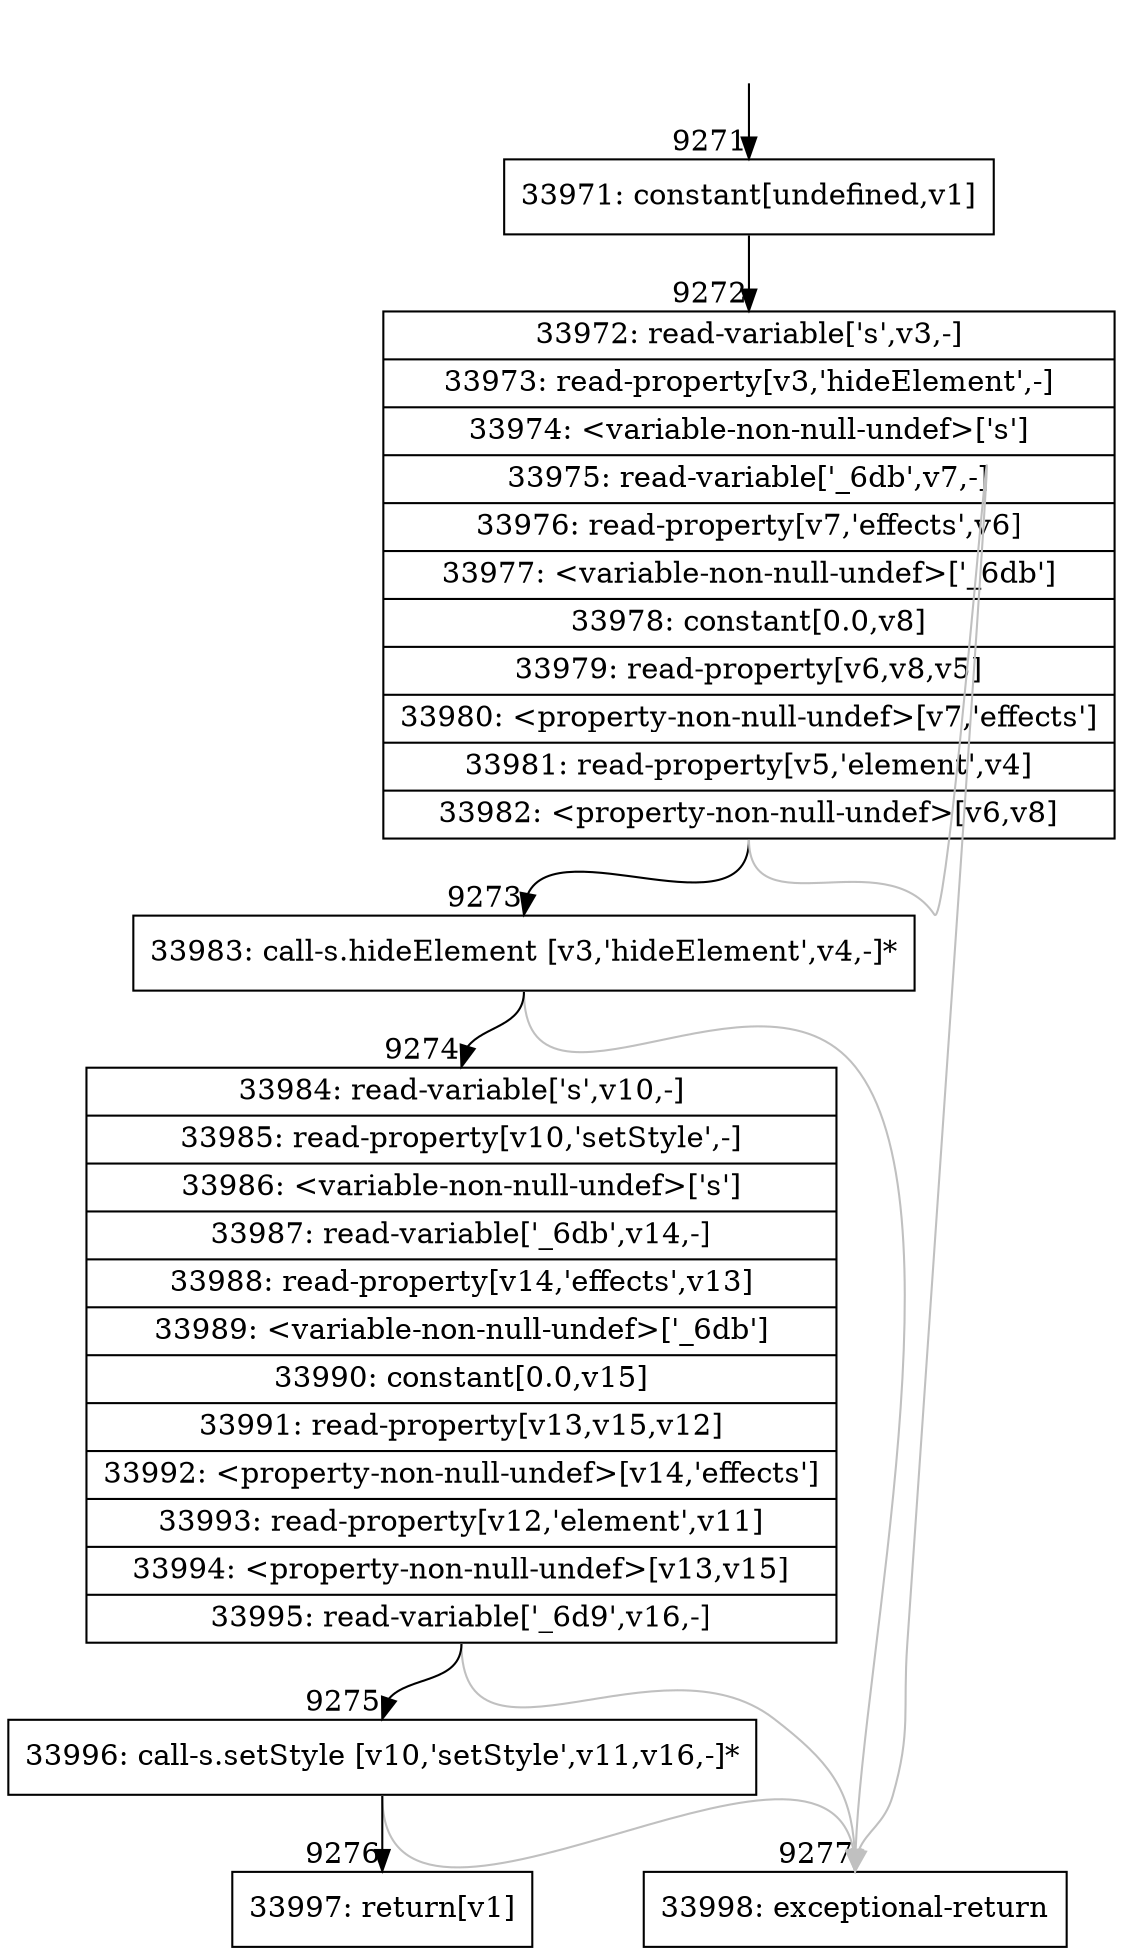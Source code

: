 digraph {
rankdir="TD"
BB_entry645[shape=none,label=""];
BB_entry645 -> BB9271 [tailport=s, headport=n, headlabel="    9271"]
BB9271 [shape=record label="{33971: constant[undefined,v1]}" ] 
BB9271 -> BB9272 [tailport=s, headport=n, headlabel="      9272"]
BB9272 [shape=record label="{33972: read-variable['s',v3,-]|33973: read-property[v3,'hideElement',-]|33974: \<variable-non-null-undef\>['s']|33975: read-variable['_6db',v7,-]|33976: read-property[v7,'effects',v6]|33977: \<variable-non-null-undef\>['_6db']|33978: constant[0.0,v8]|33979: read-property[v6,v8,v5]|33980: \<property-non-null-undef\>[v7,'effects']|33981: read-property[v5,'element',v4]|33982: \<property-non-null-undef\>[v6,v8]}" ] 
BB9272 -> BB9273 [tailport=s, headport=n, headlabel="      9273"]
BB9272 -> BB9277 [tailport=s, headport=n, color=gray, headlabel="      9277"]
BB9273 [shape=record label="{33983: call-s.hideElement [v3,'hideElement',v4,-]*}" ] 
BB9273 -> BB9274 [tailport=s, headport=n, headlabel="      9274"]
BB9273 -> BB9277 [tailport=s, headport=n, color=gray]
BB9274 [shape=record label="{33984: read-variable['s',v10,-]|33985: read-property[v10,'setStyle',-]|33986: \<variable-non-null-undef\>['s']|33987: read-variable['_6db',v14,-]|33988: read-property[v14,'effects',v13]|33989: \<variable-non-null-undef\>['_6db']|33990: constant[0.0,v15]|33991: read-property[v13,v15,v12]|33992: \<property-non-null-undef\>[v14,'effects']|33993: read-property[v12,'element',v11]|33994: \<property-non-null-undef\>[v13,v15]|33995: read-variable['_6d9',v16,-]}" ] 
BB9274 -> BB9275 [tailport=s, headport=n, headlabel="      9275"]
BB9274 -> BB9277 [tailport=s, headport=n, color=gray]
BB9275 [shape=record label="{33996: call-s.setStyle [v10,'setStyle',v11,v16,-]*}" ] 
BB9275 -> BB9276 [tailport=s, headport=n, headlabel="      9276"]
BB9275 -> BB9277 [tailport=s, headport=n, color=gray]
BB9276 [shape=record label="{33997: return[v1]}" ] 
BB9277 [shape=record label="{33998: exceptional-return}" ] 
//#$~ 6609
}
